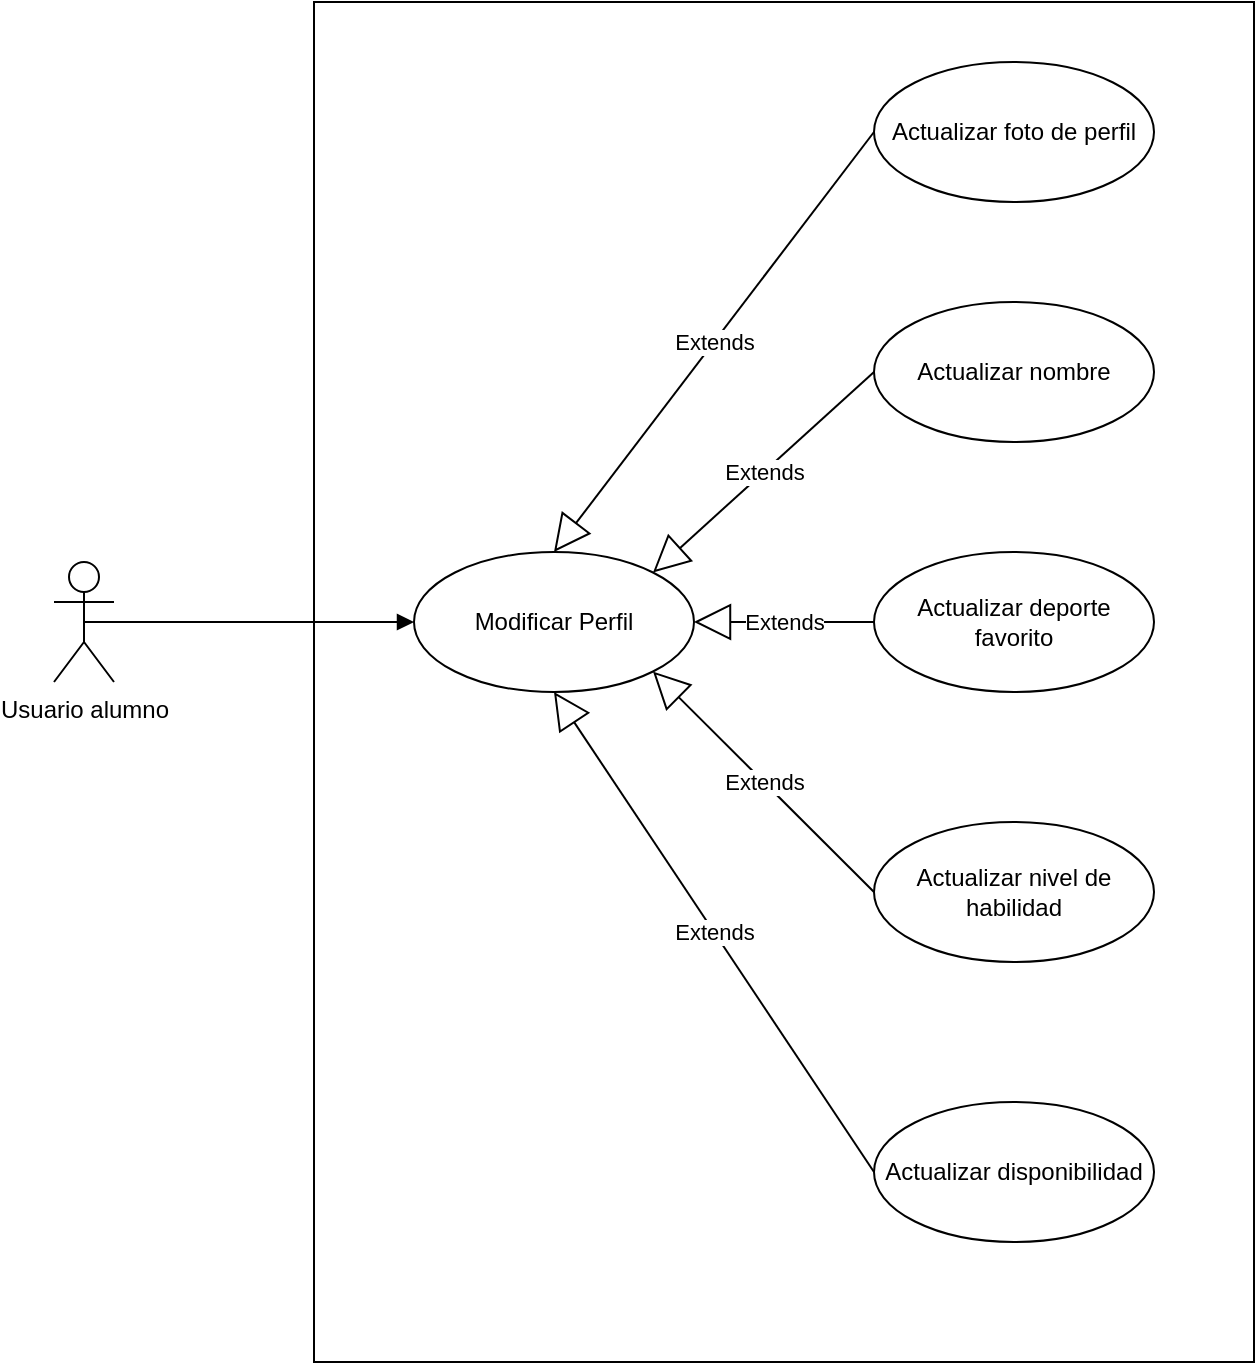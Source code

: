 <mxfile version="24.7.10">
  <diagram name="Página-1" id="DbhsSosf43LJ6igoejJD">
    <mxGraphModel grid="1" page="1" gridSize="10" guides="1" tooltips="1" connect="1" arrows="1" fold="1" pageScale="1" pageWidth="827" pageHeight="1169" math="0" shadow="0">
      <root>
        <mxCell id="0" />
        <mxCell id="1" parent="0" />
        <mxCell id="eSdq4sdkBH129KFJFKLj-1" value="" style="rounded=0;whiteSpace=wrap;html=1;" vertex="1" parent="1">
          <mxGeometry x="240" y="140" width="470" height="680" as="geometry" />
        </mxCell>
        <mxCell id="eSdq4sdkBH129KFJFKLj-2" value="Usuario alumno" style="shape=umlActor;verticalLabelPosition=bottom;verticalAlign=top;html=1;" vertex="1" parent="1">
          <mxGeometry x="110" y="420" width="30" height="60" as="geometry" />
        </mxCell>
        <mxCell id="eSdq4sdkBH129KFJFKLj-3" value="Modificar Perfil" style="ellipse;whiteSpace=wrap;html=1;" vertex="1" parent="1">
          <mxGeometry x="290" y="415" width="140" height="70" as="geometry" />
        </mxCell>
        <mxCell id="eSdq4sdkBH129KFJFKLj-4" value="" style="endArrow=block;endFill=1;html=1;edgeStyle=orthogonalEdgeStyle;align=left;verticalAlign=top;rounded=0;exitX=0.5;exitY=0.5;exitDx=0;exitDy=0;exitPerimeter=0;entryX=0;entryY=0.5;entryDx=0;entryDy=0;" edge="1" parent="1" source="eSdq4sdkBH129KFJFKLj-2" target="eSdq4sdkBH129KFJFKLj-3">
          <mxGeometry x="-1" relative="1" as="geometry">
            <mxPoint x="140" y="540" as="sourcePoint" />
            <mxPoint x="300" y="540" as="targetPoint" />
          </mxGeometry>
        </mxCell>
        <mxCell id="eSdq4sdkBH129KFJFKLj-7" value="Actualizar foto de perfil" style="ellipse;whiteSpace=wrap;html=1;" vertex="1" parent="1">
          <mxGeometry x="520" y="170" width="140" height="70" as="geometry" />
        </mxCell>
        <mxCell id="eSdq4sdkBH129KFJFKLj-8" value="Actualizar nombre" style="ellipse;whiteSpace=wrap;html=1;" vertex="1" parent="1">
          <mxGeometry x="520" y="290" width="140" height="70" as="geometry" />
        </mxCell>
        <mxCell id="eSdq4sdkBH129KFJFKLj-9" value="Actualizar deporte favorito" style="ellipse;whiteSpace=wrap;html=1;" vertex="1" parent="1">
          <mxGeometry x="520" y="415" width="140" height="70" as="geometry" />
        </mxCell>
        <mxCell id="eSdq4sdkBH129KFJFKLj-10" value="Actualizar nivel de habilidad" style="ellipse;whiteSpace=wrap;html=1;" vertex="1" parent="1">
          <mxGeometry x="520" y="550" width="140" height="70" as="geometry" />
        </mxCell>
        <mxCell id="eSdq4sdkBH129KFJFKLj-11" value="Actualizar disponibilidad" style="ellipse;whiteSpace=wrap;html=1;" vertex="1" parent="1">
          <mxGeometry x="520" y="690" width="140" height="70" as="geometry" />
        </mxCell>
        <mxCell id="eSdq4sdkBH129KFJFKLj-13" value="Extends" style="endArrow=block;endSize=16;endFill=0;html=1;rounded=0;exitX=0;exitY=0.5;exitDx=0;exitDy=0;entryX=1;entryY=1;entryDx=0;entryDy=0;" edge="1" parent="1" source="eSdq4sdkBH129KFJFKLj-10" target="eSdq4sdkBH129KFJFKLj-3">
          <mxGeometry width="160" relative="1" as="geometry">
            <mxPoint x="430" y="530" as="sourcePoint" />
            <mxPoint x="590" y="530" as="targetPoint" />
          </mxGeometry>
        </mxCell>
        <mxCell id="eSdq4sdkBH129KFJFKLj-14" value="Extends" style="endArrow=block;endSize=16;endFill=0;html=1;rounded=0;exitX=0;exitY=0.5;exitDx=0;exitDy=0;entryX=1;entryY=0.5;entryDx=0;entryDy=0;" edge="1" parent="1" source="eSdq4sdkBH129KFJFKLj-9" target="eSdq4sdkBH129KFJFKLj-3">
          <mxGeometry width="160" relative="1" as="geometry">
            <mxPoint x="515.5" y="525" as="sourcePoint" />
            <mxPoint x="434.5" y="415" as="targetPoint" />
            <mxPoint as="offset" />
          </mxGeometry>
        </mxCell>
        <mxCell id="eSdq4sdkBH129KFJFKLj-16" value="Extends" style="endArrow=block;endSize=16;endFill=0;html=1;rounded=0;exitX=0;exitY=0.5;exitDx=0;exitDy=0;entryX=1;entryY=0;entryDx=0;entryDy=0;" edge="1" parent="1" source="eSdq4sdkBH129KFJFKLj-8" target="eSdq4sdkBH129KFJFKLj-3">
          <mxGeometry width="160" relative="1" as="geometry">
            <mxPoint x="480" y="340" as="sourcePoint" />
            <mxPoint x="390" y="340" as="targetPoint" />
            <mxPoint as="offset" />
          </mxGeometry>
        </mxCell>
        <mxCell id="eSdq4sdkBH129KFJFKLj-17" value="Extends" style="endArrow=block;endSize=16;endFill=0;html=1;rounded=0;exitX=0;exitY=0.5;exitDx=0;exitDy=0;entryX=0.5;entryY=0;entryDx=0;entryDy=0;" edge="1" parent="1" source="eSdq4sdkBH129KFJFKLj-7" target="eSdq4sdkBH129KFJFKLj-3">
          <mxGeometry width="160" relative="1" as="geometry">
            <mxPoint x="470" y="260" as="sourcePoint" />
            <mxPoint x="380" y="260" as="targetPoint" />
            <mxPoint as="offset" />
          </mxGeometry>
        </mxCell>
        <mxCell id="eSdq4sdkBH129KFJFKLj-18" value="Extends" style="endArrow=block;endSize=16;endFill=0;html=1;rounded=0;exitX=0;exitY=0.5;exitDx=0;exitDy=0;entryX=0.5;entryY=1;entryDx=0;entryDy=0;" edge="1" parent="1" source="eSdq4sdkBH129KFJFKLj-11" target="eSdq4sdkBH129KFJFKLj-3">
          <mxGeometry width="160" relative="1" as="geometry">
            <mxPoint x="459" y="690" as="sourcePoint" />
            <mxPoint x="369" y="690" as="targetPoint" />
            <mxPoint as="offset" />
          </mxGeometry>
        </mxCell>
      </root>
    </mxGraphModel>
  </diagram>
</mxfile>
